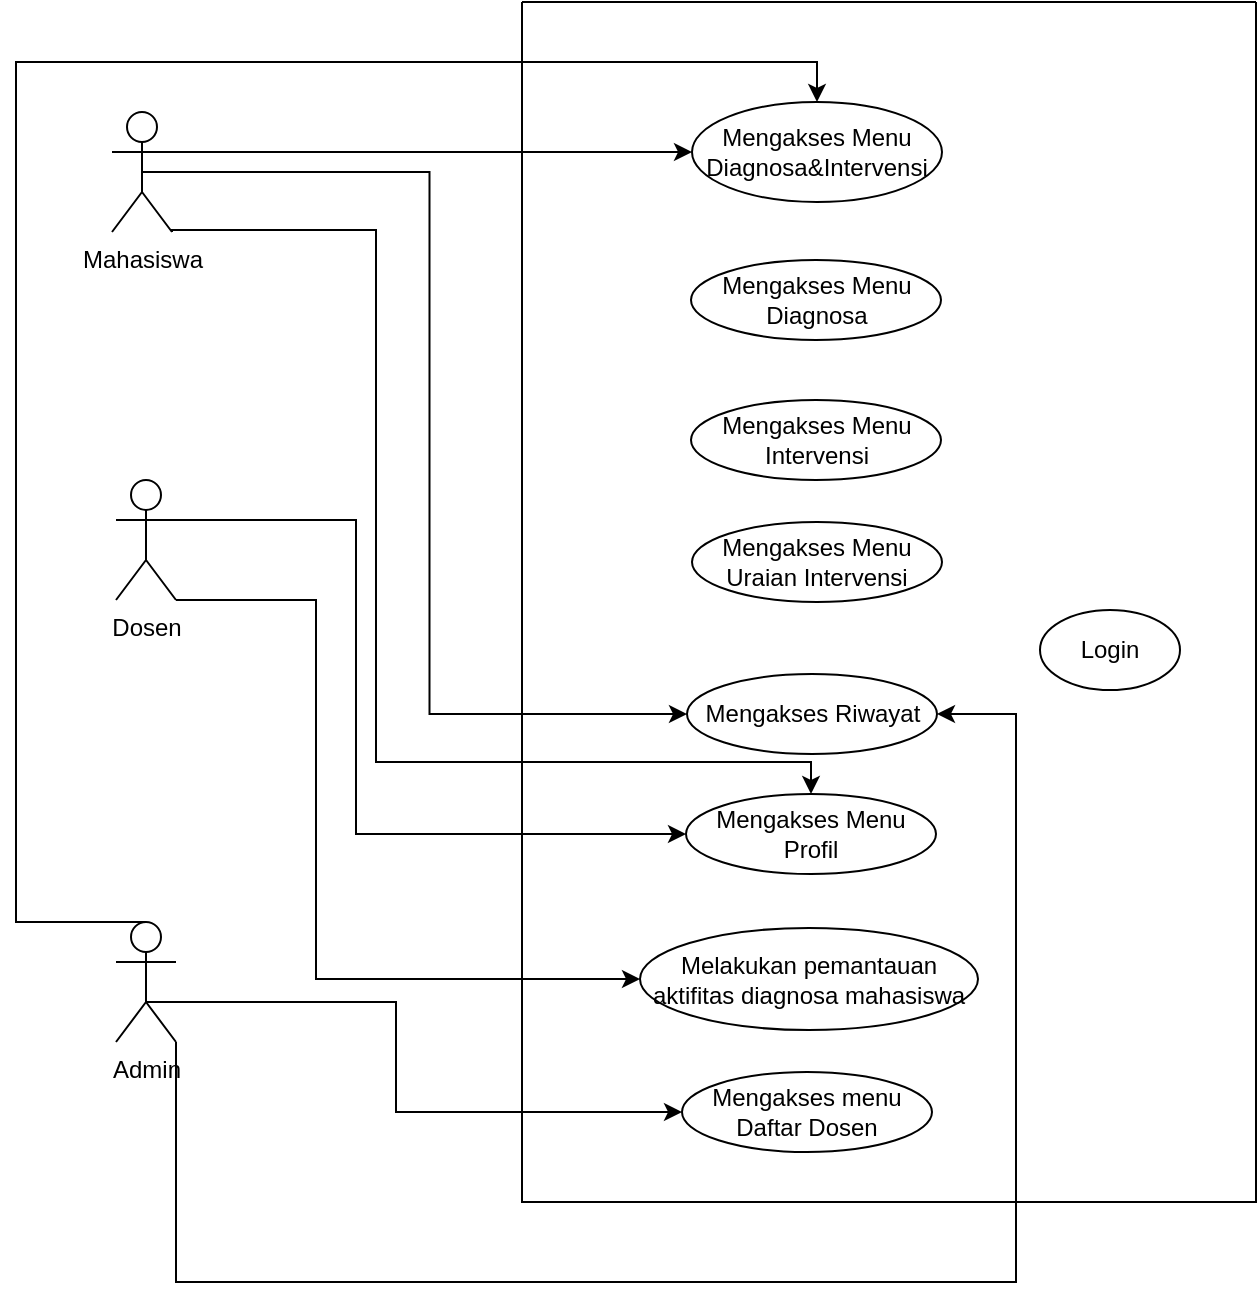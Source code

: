 <mxfile version="16.6.7" type="github">
  <diagram id="0lS9zY09-BX4CTFQCgD-" name="Page-1">
    <mxGraphModel dx="1973" dy="421" grid="1" gridSize="10" guides="1" tooltips="1" connect="1" arrows="1" fold="1" page="1" pageScale="1" pageWidth="850" pageHeight="1100" math="0" shadow="0">
      <root>
        <mxCell id="0" />
        <mxCell id="1" parent="0" />
        <mxCell id="GePeHILJ-dzxxk3YtwQr-15" value="" style="swimlane;startSize=0;" parent="1" vertex="1">
          <mxGeometry x="93" y="120" width="367" height="600" as="geometry" />
        </mxCell>
        <mxCell id="GePeHILJ-dzxxk3YtwQr-16" value="Mengakses Menu Diagnosa&amp;amp;Intervensi" style="ellipse;whiteSpace=wrap;html=1;" parent="GePeHILJ-dzxxk3YtwQr-15" vertex="1">
          <mxGeometry x="85" y="50" width="125" height="50" as="geometry" />
        </mxCell>
        <mxCell id="GePeHILJ-dzxxk3YtwQr-19" value="Mengakses Menu Diagnosa" style="ellipse;whiteSpace=wrap;html=1;" parent="GePeHILJ-dzxxk3YtwQr-15" vertex="1">
          <mxGeometry x="84.5" y="129" width="125" height="40" as="geometry" />
        </mxCell>
        <mxCell id="GePeHILJ-dzxxk3YtwQr-23" value="Mengakses Menu Intervensi" style="ellipse;whiteSpace=wrap;html=1;" parent="GePeHILJ-dzxxk3YtwQr-15" vertex="1">
          <mxGeometry x="84.5" y="199" width="125" height="40" as="geometry" />
        </mxCell>
        <mxCell id="GePeHILJ-dzxxk3YtwQr-22" value="Mengakses Menu Uraian Intervensi" style="ellipse;whiteSpace=wrap;html=1;" parent="GePeHILJ-dzxxk3YtwQr-15" vertex="1">
          <mxGeometry x="85" y="260" width="125" height="40" as="geometry" />
        </mxCell>
        <mxCell id="GePeHILJ-dzxxk3YtwQr-21" value="Mengakses Riwayat" style="ellipse;whiteSpace=wrap;html=1;" parent="GePeHILJ-dzxxk3YtwQr-15" vertex="1">
          <mxGeometry x="82.5" y="336" width="125" height="40" as="geometry" />
        </mxCell>
        <mxCell id="GePeHILJ-dzxxk3YtwQr-20" value="Mengakses Menu Profil" style="ellipse;whiteSpace=wrap;html=1;" parent="GePeHILJ-dzxxk3YtwQr-15" vertex="1">
          <mxGeometry x="82" y="396" width="125" height="40" as="geometry" />
        </mxCell>
        <mxCell id="GePeHILJ-dzxxk3YtwQr-27" value="Mengakses menu Daftar Dosen" style="ellipse;whiteSpace=wrap;html=1;" parent="GePeHILJ-dzxxk3YtwQr-15" vertex="1">
          <mxGeometry x="80" y="535" width="125" height="40" as="geometry" />
        </mxCell>
        <mxCell id="GePeHILJ-dzxxk3YtwQr-26" value="Melakukan pemantauan aktifitas diagnosa mahasiswa" style="ellipse;whiteSpace=wrap;html=1;" parent="GePeHILJ-dzxxk3YtwQr-15" vertex="1">
          <mxGeometry x="59" y="463" width="169" height="51" as="geometry" />
        </mxCell>
        <mxCell id="GePeHILJ-dzxxk3YtwQr-37" value="Login" style="ellipse;whiteSpace=wrap;html=1;" parent="GePeHILJ-dzxxk3YtwQr-15" vertex="1">
          <mxGeometry x="259" y="304" width="70" height="40" as="geometry" />
        </mxCell>
        <mxCell id="GePeHILJ-dzxxk3YtwQr-54" style="edgeStyle=orthogonalEdgeStyle;rounded=0;orthogonalLoop=1;jettySize=auto;html=1;exitX=1;exitY=0.333;exitDx=0;exitDy=0;exitPerimeter=0;entryX=0;entryY=0.5;entryDx=0;entryDy=0;strokeColor=#000000;fillColor=#000000;" parent="1" source="GePeHILJ-dzxxk3YtwQr-28" target="GePeHILJ-dzxxk3YtwQr-16" edge="1">
          <mxGeometry relative="1" as="geometry" />
        </mxCell>
        <mxCell id="GePeHILJ-dzxxk3YtwQr-55" style="edgeStyle=orthogonalEdgeStyle;rounded=0;orthogonalLoop=1;jettySize=auto;html=1;exitX=0.5;exitY=0.5;exitDx=0;exitDy=0;exitPerimeter=0;strokeColor=#000000;fillColor=#000000;entryX=0;entryY=0.5;entryDx=0;entryDy=0;" parent="1" source="GePeHILJ-dzxxk3YtwQr-28" target="GePeHILJ-dzxxk3YtwQr-21" edge="1">
          <mxGeometry relative="1" as="geometry" />
        </mxCell>
        <mxCell id="GePeHILJ-dzxxk3YtwQr-56" style="edgeStyle=orthogonalEdgeStyle;rounded=0;orthogonalLoop=1;jettySize=auto;html=1;exitX=1;exitY=1;exitDx=0;exitDy=0;exitPerimeter=0;entryX=0.5;entryY=0;entryDx=0;entryDy=0;strokeColor=#000000;fillColor=#000000;" parent="1" source="GePeHILJ-dzxxk3YtwQr-28" target="GePeHILJ-dzxxk3YtwQr-20" edge="1">
          <mxGeometry relative="1" as="geometry">
            <Array as="points">
              <mxPoint x="20" y="234" />
              <mxPoint x="20" y="500" />
              <mxPoint x="238" y="500" />
            </Array>
          </mxGeometry>
        </mxCell>
        <mxCell id="GePeHILJ-dzxxk3YtwQr-28" value="Mahasiswa" style="shape=umlActor;verticalLabelPosition=bottom;verticalAlign=top;html=1;outlineConnect=0;" parent="1" vertex="1">
          <mxGeometry x="-112" y="175" width="30" height="60" as="geometry" />
        </mxCell>
        <mxCell id="GePeHILJ-dzxxk3YtwQr-59" style="edgeStyle=orthogonalEdgeStyle;rounded=0;orthogonalLoop=1;jettySize=auto;html=1;exitX=0.5;exitY=0;exitDx=0;exitDy=0;exitPerimeter=0;entryX=0.5;entryY=0;entryDx=0;entryDy=0;strokeColor=#000000;fillColor=#000000;" parent="1" source="GePeHILJ-dzxxk3YtwQr-29" target="GePeHILJ-dzxxk3YtwQr-16" edge="1">
          <mxGeometry relative="1" as="geometry">
            <Array as="points">
              <mxPoint x="-160" y="580" />
              <mxPoint x="-160" y="150" />
              <mxPoint x="241" y="150" />
            </Array>
          </mxGeometry>
        </mxCell>
        <mxCell id="GePeHILJ-dzxxk3YtwQr-62" style="edgeStyle=orthogonalEdgeStyle;rounded=0;orthogonalLoop=1;jettySize=auto;html=1;exitX=1;exitY=1;exitDx=0;exitDy=0;exitPerimeter=0;entryX=1;entryY=0.5;entryDx=0;entryDy=0;strokeColor=#000000;fillColor=#000000;" parent="1" source="GePeHILJ-dzxxk3YtwQr-29" target="GePeHILJ-dzxxk3YtwQr-21" edge="1">
          <mxGeometry relative="1" as="geometry">
            <Array as="points">
              <mxPoint x="-80" y="760" />
              <mxPoint x="340" y="760" />
              <mxPoint x="340" y="476" />
            </Array>
          </mxGeometry>
        </mxCell>
        <mxCell id="GePeHILJ-dzxxk3YtwQr-63" style="edgeStyle=orthogonalEdgeStyle;rounded=0;orthogonalLoop=1;jettySize=auto;html=1;exitX=0.5;exitY=0.5;exitDx=0;exitDy=0;exitPerimeter=0;entryX=0;entryY=0.5;entryDx=0;entryDy=0;strokeColor=#000000;fillColor=#000000;" parent="1" source="GePeHILJ-dzxxk3YtwQr-29" target="GePeHILJ-dzxxk3YtwQr-27" edge="1">
          <mxGeometry relative="1" as="geometry">
            <Array as="points">
              <mxPoint x="-95" y="620" />
              <mxPoint x="30" y="620" />
              <mxPoint x="30" y="675" />
            </Array>
          </mxGeometry>
        </mxCell>
        <mxCell id="GePeHILJ-dzxxk3YtwQr-29" value="&lt;div&gt;Admin&lt;/div&gt;" style="shape=umlActor;verticalLabelPosition=bottom;verticalAlign=top;html=1;outlineConnect=0;" parent="1" vertex="1">
          <mxGeometry x="-110" y="580" width="30" height="60" as="geometry" />
        </mxCell>
        <mxCell id="GePeHILJ-dzxxk3YtwQr-57" style="edgeStyle=orthogonalEdgeStyle;rounded=0;orthogonalLoop=1;jettySize=auto;html=1;exitX=1;exitY=0.333;exitDx=0;exitDy=0;exitPerimeter=0;entryX=0;entryY=0.5;entryDx=0;entryDy=0;strokeColor=#000000;fillColor=#000000;" parent="1" source="GePeHILJ-dzxxk3YtwQr-30" target="GePeHILJ-dzxxk3YtwQr-20" edge="1">
          <mxGeometry relative="1" as="geometry">
            <Array as="points">
              <mxPoint x="10" y="379" />
              <mxPoint x="10" y="536" />
            </Array>
          </mxGeometry>
        </mxCell>
        <mxCell id="GePeHILJ-dzxxk3YtwQr-58" style="edgeStyle=orthogonalEdgeStyle;rounded=0;orthogonalLoop=1;jettySize=auto;html=1;exitX=1;exitY=1;exitDx=0;exitDy=0;exitPerimeter=0;entryX=0;entryY=0.5;entryDx=0;entryDy=0;strokeColor=#000000;fillColor=#000000;" parent="1" source="GePeHILJ-dzxxk3YtwQr-30" target="GePeHILJ-dzxxk3YtwQr-26" edge="1">
          <mxGeometry relative="1" as="geometry">
            <Array as="points">
              <mxPoint x="-10" y="419" />
              <mxPoint x="-10" y="609" />
            </Array>
          </mxGeometry>
        </mxCell>
        <mxCell id="GePeHILJ-dzxxk3YtwQr-30" value="Dosen" style="shape=umlActor;verticalLabelPosition=bottom;verticalAlign=top;html=1;outlineConnect=0;" parent="1" vertex="1">
          <mxGeometry x="-110" y="359" width="30" height="60" as="geometry" />
        </mxCell>
      </root>
    </mxGraphModel>
  </diagram>
</mxfile>
